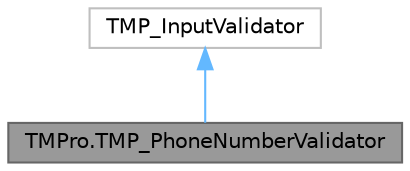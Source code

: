 digraph "TMPro.TMP_PhoneNumberValidator"
{
 // LATEX_PDF_SIZE
  bgcolor="transparent";
  edge [fontname=Helvetica,fontsize=10,labelfontname=Helvetica,labelfontsize=10];
  node [fontname=Helvetica,fontsize=10,shape=box,height=0.2,width=0.4];
  Node1 [id="Node000001",label="TMPro.TMP_PhoneNumberValidator",height=0.2,width=0.4,color="gray40", fillcolor="grey60", style="filled", fontcolor="black",tooltip="Example of a Custom Character Input Validator to only allow phone number in the (800) 555-1212 format..."];
  Node2 -> Node1 [id="edge1_Node000001_Node000002",dir="back",color="steelblue1",style="solid",tooltip=" "];
  Node2 [id="Node000002",label="TMP_InputValidator",height=0.2,width=0.4,color="grey75", fillcolor="white", style="filled",tooltip=" "];
}

